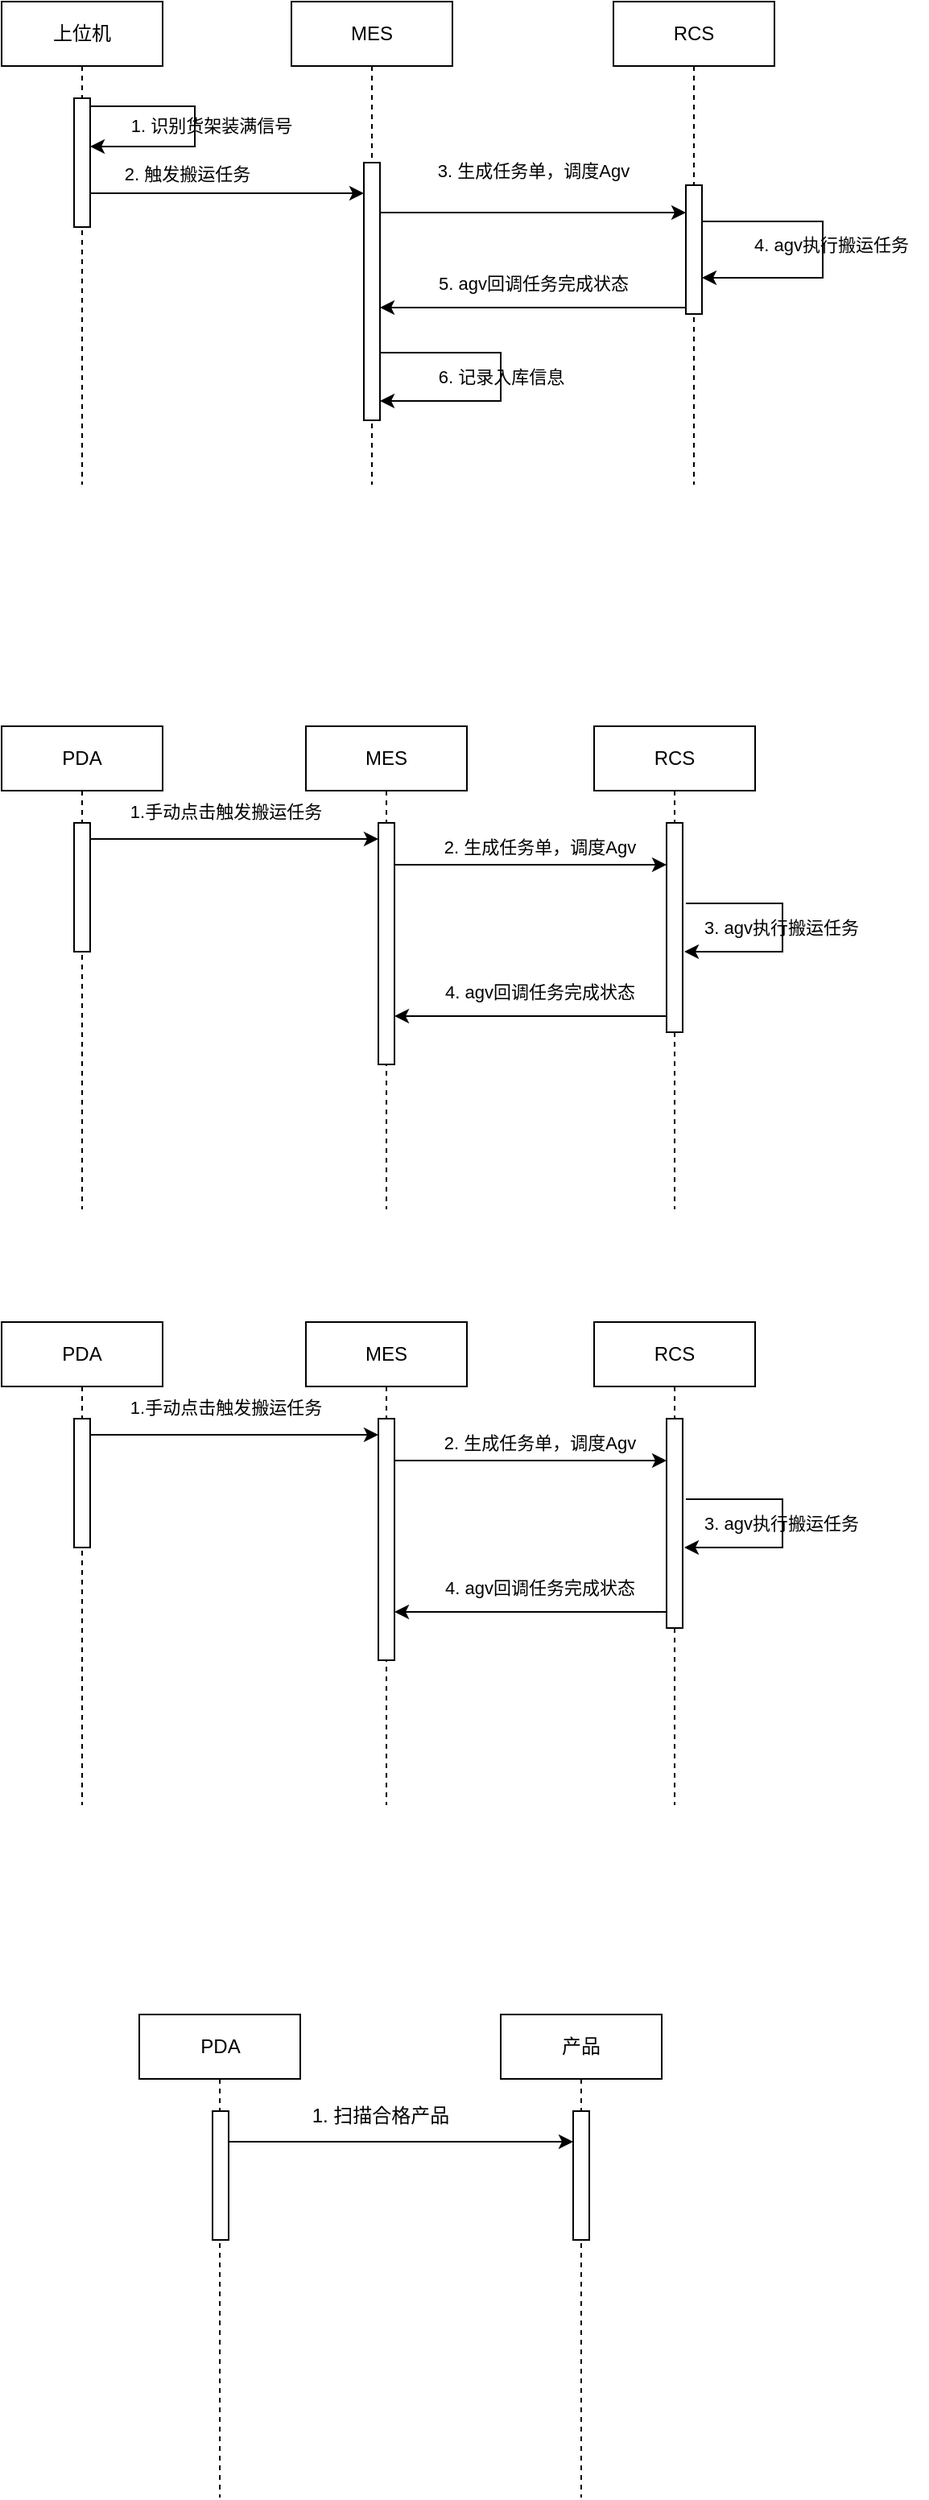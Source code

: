 <mxfile version="24.8.2">
  <diagram name="第 1 页" id="KBllRR8JV2qq2Y_q4-QD">
    <mxGraphModel dx="1195" dy="628" grid="1" gridSize="10" guides="1" tooltips="1" connect="1" arrows="1" fold="1" page="1" pageScale="1" pageWidth="827" pageHeight="1169" math="0" shadow="0">
      <root>
        <mxCell id="0" />
        <mxCell id="1" parent="0" />
        <mxCell id="6QF6XNmBkioUWHS-vhsG-93" value="上位机" style="shape=umlLifeline;perimeter=lifelinePerimeter;whiteSpace=wrap;html=1;container=1;dropTarget=0;collapsible=0;recursiveResize=0;outlineConnect=0;portConstraint=eastwest;newEdgeStyle={&quot;curved&quot;:0,&quot;rounded&quot;:0};" vertex="1" parent="1">
          <mxGeometry x="70" y="120" width="100" height="300" as="geometry" />
        </mxCell>
        <mxCell id="6QF6XNmBkioUWHS-vhsG-96" value="" style="html=1;points=[[0,0,0,0,5],[0,1,0,0,-5],[1,0,0,0,5],[1,1,0,0,-5]];perimeter=orthogonalPerimeter;outlineConnect=0;targetShapes=umlLifeline;portConstraint=eastwest;newEdgeStyle={&quot;curved&quot;:0,&quot;rounded&quot;:0};" vertex="1" parent="6QF6XNmBkioUWHS-vhsG-93">
          <mxGeometry x="45" y="60" width="10" height="80" as="geometry" />
        </mxCell>
        <mxCell id="6QF6XNmBkioUWHS-vhsG-98" style="edgeStyle=orthogonalEdgeStyle;rounded=0;orthogonalLoop=1;jettySize=auto;html=1;curved=0;exitX=1;exitY=0;exitDx=0;exitDy=5;exitPerimeter=0;" edge="1" parent="6QF6XNmBkioUWHS-vhsG-93" source="6QF6XNmBkioUWHS-vhsG-96" target="6QF6XNmBkioUWHS-vhsG-96">
          <mxGeometry relative="1" as="geometry">
            <Array as="points">
              <mxPoint x="120" y="65" />
              <mxPoint x="120" y="90" />
            </Array>
          </mxGeometry>
        </mxCell>
        <mxCell id="6QF6XNmBkioUWHS-vhsG-94" value="MES" style="shape=umlLifeline;perimeter=lifelinePerimeter;whiteSpace=wrap;html=1;container=1;dropTarget=0;collapsible=0;recursiveResize=0;outlineConnect=0;portConstraint=eastwest;newEdgeStyle={&quot;curved&quot;:0,&quot;rounded&quot;:0};" vertex="1" parent="1">
          <mxGeometry x="250" y="120" width="100" height="300" as="geometry" />
        </mxCell>
        <mxCell id="6QF6XNmBkioUWHS-vhsG-97" value="" style="html=1;points=[[0,0,0,0,5],[0,1,0,0,-5],[1,0,0,0,5],[1,1,0,0,-5]];perimeter=orthogonalPerimeter;outlineConnect=0;targetShapes=umlLifeline;portConstraint=eastwest;newEdgeStyle={&quot;curved&quot;:0,&quot;rounded&quot;:0};" vertex="1" parent="6QF6XNmBkioUWHS-vhsG-94">
          <mxGeometry x="45" y="100" width="10" height="160" as="geometry" />
        </mxCell>
        <mxCell id="6QF6XNmBkioUWHS-vhsG-126" style="edgeStyle=orthogonalEdgeStyle;rounded=0;orthogonalLoop=1;jettySize=auto;html=1;curved=0;" edge="1" parent="6QF6XNmBkioUWHS-vhsG-94" source="6QF6XNmBkioUWHS-vhsG-97" target="6QF6XNmBkioUWHS-vhsG-94">
          <mxGeometry relative="1" as="geometry">
            <mxPoint x="80" y="200" as="sourcePoint" />
            <mxPoint x="80" y="275" as="targetPoint" />
            <Array as="points">
              <mxPoint x="70" y="220" />
            </Array>
          </mxGeometry>
        </mxCell>
        <mxCell id="6QF6XNmBkioUWHS-vhsG-95" value="RCS" style="shape=umlLifeline;perimeter=lifelinePerimeter;whiteSpace=wrap;html=1;container=1;dropTarget=0;collapsible=0;recursiveResize=0;outlineConnect=0;portConstraint=eastwest;newEdgeStyle={&quot;curved&quot;:0,&quot;rounded&quot;:0};" vertex="1" parent="1">
          <mxGeometry x="450" y="120" width="100" height="300" as="geometry" />
        </mxCell>
        <mxCell id="6QF6XNmBkioUWHS-vhsG-104" value="" style="html=1;points=[[0,0,0,0,5],[0,1,0,0,-5],[1,0,0,0,5],[1,1,0,0,-5]];perimeter=orthogonalPerimeter;outlineConnect=0;targetShapes=umlLifeline;portConstraint=eastwest;newEdgeStyle={&quot;curved&quot;:0,&quot;rounded&quot;:0};" vertex="1" parent="6QF6XNmBkioUWHS-vhsG-95">
          <mxGeometry x="45" y="114" width="10" height="80" as="geometry" />
        </mxCell>
        <mxCell id="6QF6XNmBkioUWHS-vhsG-109" style="edgeStyle=orthogonalEdgeStyle;rounded=0;orthogonalLoop=1;jettySize=auto;html=1;curved=0;exitX=1;exitY=0;exitDx=0;exitDy=5;exitPerimeter=0;" edge="1" parent="6QF6XNmBkioUWHS-vhsG-95">
          <mxGeometry relative="1" as="geometry">
            <mxPoint x="55" y="136.5" as="sourcePoint" />
            <mxPoint x="55" y="171.5" as="targetPoint" />
            <Array as="points">
              <mxPoint x="130" y="136.5" />
              <mxPoint x="130" y="171.5" />
            </Array>
          </mxGeometry>
        </mxCell>
        <mxCell id="6QF6XNmBkioUWHS-vhsG-102" value="&lt;span style=&quot;font-size: 11px;&quot;&gt;1. 识别货架装满信号&lt;/span&gt;" style="text;html=1;align=center;verticalAlign=middle;resizable=0;points=[];autosize=1;strokeColor=none;fillColor=none;fontSize=11;" vertex="1" parent="1">
          <mxGeometry x="140" y="182" width="120" height="30" as="geometry" />
        </mxCell>
        <mxCell id="6QF6XNmBkioUWHS-vhsG-105" style="edgeStyle=orthogonalEdgeStyle;rounded=0;orthogonalLoop=1;jettySize=auto;html=1;curved=0;exitX=1;exitY=0;exitDx=0;exitDy=5;exitPerimeter=0;" edge="1" parent="1" target="6QF6XNmBkioUWHS-vhsG-104">
          <mxGeometry relative="1" as="geometry">
            <mxPoint x="305" y="250" as="sourcePoint" />
            <mxPoint x="480" y="250" as="targetPoint" />
            <Array as="points">
              <mxPoint x="305" y="251" />
            </Array>
          </mxGeometry>
        </mxCell>
        <mxCell id="6QF6XNmBkioUWHS-vhsG-106" value="&lt;font style=&quot;font-size: 11px;&quot;&gt;3. 生成任务单，调度Agv&lt;/font&gt;" style="text;html=1;align=center;verticalAlign=middle;resizable=0;points=[];autosize=1;strokeColor=none;fillColor=none;fontSize=11;" vertex="1" parent="1">
          <mxGeometry x="330" y="210" width="140" height="30" as="geometry" />
        </mxCell>
        <mxCell id="6QF6XNmBkioUWHS-vhsG-108" style="edgeStyle=orthogonalEdgeStyle;rounded=0;orthogonalLoop=1;jettySize=auto;html=1;curved=0;exitX=0;exitY=1;exitDx=0;exitDy=-5;exitPerimeter=0;" edge="1" parent="1" source="6QF6XNmBkioUWHS-vhsG-104" target="6QF6XNmBkioUWHS-vhsG-97">
          <mxGeometry relative="1" as="geometry">
            <Array as="points">
              <mxPoint x="350" y="310" />
              <mxPoint x="350" y="310" />
            </Array>
          </mxGeometry>
        </mxCell>
        <mxCell id="6QF6XNmBkioUWHS-vhsG-110" value="4. agv执行搬运任务" style="text;html=1;align=center;verticalAlign=middle;resizable=0;points=[];autosize=1;strokeColor=none;fillColor=none;fontSize=11;" vertex="1" parent="1">
          <mxGeometry x="525" y="256" width="120" height="30" as="geometry" />
        </mxCell>
        <mxCell id="6QF6XNmBkioUWHS-vhsG-112" value="&lt;span style=&quot;font-size: 11px;&quot;&gt;5. agv回调任务完成状态&lt;/span&gt;" style="text;html=1;align=center;verticalAlign=middle;resizable=0;points=[];autosize=1;strokeColor=none;fillColor=none;fontSize=11;" vertex="1" parent="1">
          <mxGeometry x="330" y="280" width="140" height="30" as="geometry" />
        </mxCell>
        <mxCell id="6QF6XNmBkioUWHS-vhsG-128" style="edgeStyle=orthogonalEdgeStyle;rounded=0;orthogonalLoop=1;jettySize=auto;html=1;curved=0;exitX=1;exitY=0;exitDx=0;exitDy=5;exitPerimeter=0;" edge="1" parent="1">
          <mxGeometry relative="1" as="geometry">
            <mxPoint x="305" y="338" as="sourcePoint" />
            <mxPoint x="305" y="368" as="targetPoint" />
            <Array as="points">
              <mxPoint x="380" y="338" />
              <mxPoint x="380" y="368" />
            </Array>
          </mxGeometry>
        </mxCell>
        <mxCell id="6QF6XNmBkioUWHS-vhsG-129" value="6. 记录入库信息" style="text;html=1;align=center;verticalAlign=middle;resizable=0;points=[];autosize=1;strokeColor=none;fillColor=none;fontSize=11;" vertex="1" parent="1">
          <mxGeometry x="330" y="338" width="100" height="30" as="geometry" />
        </mxCell>
        <mxCell id="6QF6XNmBkioUWHS-vhsG-134" value="PDA" style="shape=umlLifeline;perimeter=lifelinePerimeter;whiteSpace=wrap;html=1;container=1;dropTarget=0;collapsible=0;recursiveResize=0;outlineConnect=0;portConstraint=eastwest;newEdgeStyle={&quot;curved&quot;:0,&quot;rounded&quot;:0};" vertex="1" parent="1">
          <mxGeometry x="70" y="570" width="100" height="300" as="geometry" />
        </mxCell>
        <mxCell id="6QF6XNmBkioUWHS-vhsG-141" value="" style="html=1;points=[[0,0,0,0,5],[0,1,0,0,-5],[1,0,0,0,5],[1,1,0,0,-5]];perimeter=orthogonalPerimeter;outlineConnect=0;targetShapes=umlLifeline;portConstraint=eastwest;newEdgeStyle={&quot;curved&quot;:0,&quot;rounded&quot;:0};" vertex="1" parent="6QF6XNmBkioUWHS-vhsG-134">
          <mxGeometry x="45" y="60" width="10" height="80" as="geometry" />
        </mxCell>
        <mxCell id="6QF6XNmBkioUWHS-vhsG-135" value="RCS" style="shape=umlLifeline;perimeter=lifelinePerimeter;whiteSpace=wrap;html=1;container=1;dropTarget=0;collapsible=0;recursiveResize=0;outlineConnect=0;portConstraint=eastwest;newEdgeStyle={&quot;curved&quot;:0,&quot;rounded&quot;:0};" vertex="1" parent="1">
          <mxGeometry x="438" y="570" width="100" height="300" as="geometry" />
        </mxCell>
        <mxCell id="6QF6XNmBkioUWHS-vhsG-145" value="" style="html=1;points=[[0,0,0,0,5],[0,1,0,0,-5],[1,0,0,0,5],[1,1,0,0,-5]];perimeter=orthogonalPerimeter;outlineConnect=0;targetShapes=umlLifeline;portConstraint=eastwest;newEdgeStyle={&quot;curved&quot;:0,&quot;rounded&quot;:0};" vertex="1" parent="6QF6XNmBkioUWHS-vhsG-135">
          <mxGeometry x="45" y="60" width="10" height="130" as="geometry" />
        </mxCell>
        <mxCell id="6QF6XNmBkioUWHS-vhsG-136" value="MES" style="shape=umlLifeline;perimeter=lifelinePerimeter;whiteSpace=wrap;html=1;container=1;dropTarget=0;collapsible=0;recursiveResize=0;outlineConnect=0;portConstraint=eastwest;newEdgeStyle={&quot;curved&quot;:0,&quot;rounded&quot;:0};" vertex="1" parent="1">
          <mxGeometry x="259" y="570" width="100" height="300" as="geometry" />
        </mxCell>
        <mxCell id="6QF6XNmBkioUWHS-vhsG-147" value="" style="html=1;points=[[0,0,0,0,5],[0,1,0,0,-5],[1,0,0,0,5],[1,1,0,0,-5]];perimeter=orthogonalPerimeter;outlineConnect=0;targetShapes=umlLifeline;portConstraint=eastwest;newEdgeStyle={&quot;curved&quot;:0,&quot;rounded&quot;:0};" vertex="1" parent="6QF6XNmBkioUWHS-vhsG-136">
          <mxGeometry x="45" y="60" width="10" height="150" as="geometry" />
        </mxCell>
        <mxCell id="6QF6XNmBkioUWHS-vhsG-137" value="2. 触发搬运任务" style="text;html=1;align=center;verticalAlign=middle;resizable=0;points=[];autosize=1;strokeColor=none;fillColor=none;fontSize=11;" vertex="1" parent="1">
          <mxGeometry x="135" y="212" width="100" height="30" as="geometry" />
        </mxCell>
        <mxCell id="6QF6XNmBkioUWHS-vhsG-140" style="edgeStyle=orthogonalEdgeStyle;rounded=0;orthogonalLoop=1;jettySize=auto;html=1;curved=0;exitX=1;exitY=1;exitDx=0;exitDy=-5;exitPerimeter=0;" edge="1" parent="1">
          <mxGeometry relative="1" as="geometry">
            <mxPoint x="125" y="239" as="sourcePoint" />
            <mxPoint x="295" y="239" as="targetPoint" />
            <Array as="points">
              <mxPoint x="260" y="239" />
              <mxPoint x="260" y="239" />
            </Array>
          </mxGeometry>
        </mxCell>
        <mxCell id="6QF6XNmBkioUWHS-vhsG-149" style="edgeStyle=orthogonalEdgeStyle;rounded=0;orthogonalLoop=1;jettySize=auto;html=1;curved=0;exitX=1;exitY=0;exitDx=0;exitDy=5;exitPerimeter=0;entryX=0;entryY=0;entryDx=0;entryDy=5;entryPerimeter=0;" edge="1" parent="1">
          <mxGeometry relative="1" as="geometry">
            <mxPoint x="125" y="640" as="sourcePoint" />
            <mxPoint x="304" y="640" as="targetPoint" />
          </mxGeometry>
        </mxCell>
        <mxCell id="6QF6XNmBkioUWHS-vhsG-151" style="edgeStyle=orthogonalEdgeStyle;rounded=0;orthogonalLoop=1;jettySize=auto;html=1;curved=0;exitX=1;exitY=0;exitDx=0;exitDy=5;exitPerimeter=0;entryX=0;entryY=0;entryDx=0;entryDy=5;entryPerimeter=0;" edge="1" parent="1">
          <mxGeometry relative="1" as="geometry">
            <mxPoint x="314" y="656" as="sourcePoint" />
            <mxPoint x="483" y="656" as="targetPoint" />
          </mxGeometry>
        </mxCell>
        <mxCell id="6QF6XNmBkioUWHS-vhsG-152" value="1.手动点击触发搬运任务" style="text;html=1;align=center;verticalAlign=middle;resizable=0;points=[];autosize=1;strokeColor=none;fillColor=none;fontSize=11;" vertex="1" parent="1">
          <mxGeometry x="139" y="608" width="140" height="30" as="geometry" />
        </mxCell>
        <mxCell id="6QF6XNmBkioUWHS-vhsG-154" value="&lt;span style=&quot;color: rgba(0, 0, 0, 0); font-family: monospace; font-size: 0px; text-align: start;&quot;&gt;%3CmxGraphModel%3E%3Croot%3E%3CmxCell%20id%3D%220%22%2F%3E%3CmxCell%20id%3D%221%22%20parent%3D%220%22%2F%3E%3CmxCell%20id%3D%222%22%20value%3D%22%26lt%3Bfont%20style%3D%26quot%3Bfont-size%3A%2011px%3B%26quot%3B%26gt%3B3.%20%E7%94%9F%E6%88%90%E4%BB%BB%E5%8A%A1%E5%8D%95%EF%BC%8C%E8%B0%83%E5%BA%A6Agv%26lt%3B%2Ffont%26gt%3B%22%20style%3D%22text%3Bhtml%3D1%3Balign%3Dcenter%3BverticalAlign%3Dmiddle%3Bresizable%3D0%3Bpoints%3D%5B%5D%3Bautosize%3D1%3BstrokeColor%3Dnone%3BfillColor%3Dnone%3BfontSize%3D11%3B%22%20vertex%3D%221%22%20parent%3D%221%22%3E%3CmxGeometry%20x%3D%22330%22%20y%3D%22210%22%20width%3D%22140%22%20height%3D%2230%22%20as%3D%22geometry%22%2F%3E%3C%2FmxCell%3E%3C%2Froot%3E%3C%2FmxGraphModel%3E&lt;/span&gt;" style="text;html=1;align=center;verticalAlign=middle;resizable=0;points=[];autosize=1;strokeColor=none;fillColor=none;" vertex="1" parent="1">
          <mxGeometry x="374" y="618" width="20" height="30" as="geometry" />
        </mxCell>
        <mxCell id="6QF6XNmBkioUWHS-vhsG-156" value="&lt;font style=&quot;font-size: 11px;&quot;&gt;2. 生成任务单，调度Agv&lt;/font&gt;" style="text;html=1;align=center;verticalAlign=middle;resizable=0;points=[];autosize=1;strokeColor=none;fillColor=none;fontSize=11;" vertex="1" parent="1">
          <mxGeometry x="334" y="630" width="140" height="30" as="geometry" />
        </mxCell>
        <mxCell id="6QF6XNmBkioUWHS-vhsG-157" style="edgeStyle=orthogonalEdgeStyle;rounded=0;orthogonalLoop=1;jettySize=auto;html=1;curved=0;exitX=1;exitY=0;exitDx=0;exitDy=5;exitPerimeter=0;" edge="1" parent="1">
          <mxGeometry relative="1" as="geometry">
            <mxPoint x="495" y="680" as="sourcePoint" />
            <mxPoint x="494" y="710" as="targetPoint" />
            <Array as="points">
              <mxPoint x="555" y="680" />
              <mxPoint x="555" y="710" />
            </Array>
          </mxGeometry>
        </mxCell>
        <mxCell id="6QF6XNmBkioUWHS-vhsG-159" value="3. agv执行搬运任务" style="text;html=1;align=center;verticalAlign=middle;resizable=0;points=[];autosize=1;strokeColor=none;fillColor=none;fontSize=11;" vertex="1" parent="1">
          <mxGeometry x="494" y="680" width="120" height="30" as="geometry" />
        </mxCell>
        <mxCell id="6QF6XNmBkioUWHS-vhsG-160" style="edgeStyle=orthogonalEdgeStyle;rounded=0;orthogonalLoop=1;jettySize=auto;html=1;curved=0;exitX=0;exitY=1;exitDx=0;exitDy=-5;exitPerimeter=0;" edge="1" parent="1">
          <mxGeometry relative="1" as="geometry">
            <mxPoint x="483" y="750" as="sourcePoint" />
            <mxPoint x="314" y="750" as="targetPoint" />
            <Array as="points">
              <mxPoint x="354" y="750" />
              <mxPoint x="354" y="750" />
            </Array>
          </mxGeometry>
        </mxCell>
        <mxCell id="6QF6XNmBkioUWHS-vhsG-162" value="&lt;span style=&quot;font-size: 11px;&quot;&gt;4. agv回调任务完成状态&lt;/span&gt;" style="text;html=1;align=center;verticalAlign=middle;resizable=0;points=[];autosize=1;strokeColor=none;fillColor=none;fontSize=11;" vertex="1" parent="1">
          <mxGeometry x="334" y="720" width="140" height="30" as="geometry" />
        </mxCell>
        <mxCell id="6QF6XNmBkioUWHS-vhsG-163" value="PDA" style="shape=umlLifeline;perimeter=lifelinePerimeter;whiteSpace=wrap;html=1;container=1;dropTarget=0;collapsible=0;recursiveResize=0;outlineConnect=0;portConstraint=eastwest;newEdgeStyle={&quot;curved&quot;:0,&quot;rounded&quot;:0};" vertex="1" parent="1">
          <mxGeometry x="70" y="940" width="100" height="300" as="geometry" />
        </mxCell>
        <mxCell id="6QF6XNmBkioUWHS-vhsG-164" value="" style="html=1;points=[[0,0,0,0,5],[0,1,0,0,-5],[1,0,0,0,5],[1,1,0,0,-5]];perimeter=orthogonalPerimeter;outlineConnect=0;targetShapes=umlLifeline;portConstraint=eastwest;newEdgeStyle={&quot;curved&quot;:0,&quot;rounded&quot;:0};" vertex="1" parent="6QF6XNmBkioUWHS-vhsG-163">
          <mxGeometry x="45" y="60" width="10" height="80" as="geometry" />
        </mxCell>
        <mxCell id="6QF6XNmBkioUWHS-vhsG-165" value="RCS" style="shape=umlLifeline;perimeter=lifelinePerimeter;whiteSpace=wrap;html=1;container=1;dropTarget=0;collapsible=0;recursiveResize=0;outlineConnect=0;portConstraint=eastwest;newEdgeStyle={&quot;curved&quot;:0,&quot;rounded&quot;:0};" vertex="1" parent="1">
          <mxGeometry x="438" y="940" width="100" height="300" as="geometry" />
        </mxCell>
        <mxCell id="6QF6XNmBkioUWHS-vhsG-166" value="" style="html=1;points=[[0,0,0,0,5],[0,1,0,0,-5],[1,0,0,0,5],[1,1,0,0,-5]];perimeter=orthogonalPerimeter;outlineConnect=0;targetShapes=umlLifeline;portConstraint=eastwest;newEdgeStyle={&quot;curved&quot;:0,&quot;rounded&quot;:0};" vertex="1" parent="6QF6XNmBkioUWHS-vhsG-165">
          <mxGeometry x="45" y="60" width="10" height="130" as="geometry" />
        </mxCell>
        <mxCell id="6QF6XNmBkioUWHS-vhsG-167" value="MES" style="shape=umlLifeline;perimeter=lifelinePerimeter;whiteSpace=wrap;html=1;container=1;dropTarget=0;collapsible=0;recursiveResize=0;outlineConnect=0;portConstraint=eastwest;newEdgeStyle={&quot;curved&quot;:0,&quot;rounded&quot;:0};" vertex="1" parent="1">
          <mxGeometry x="259" y="940" width="100" height="300" as="geometry" />
        </mxCell>
        <mxCell id="6QF6XNmBkioUWHS-vhsG-168" value="" style="html=1;points=[[0,0,0,0,5],[0,1,0,0,-5],[1,0,0,0,5],[1,1,0,0,-5]];perimeter=orthogonalPerimeter;outlineConnect=0;targetShapes=umlLifeline;portConstraint=eastwest;newEdgeStyle={&quot;curved&quot;:0,&quot;rounded&quot;:0};" vertex="1" parent="6QF6XNmBkioUWHS-vhsG-167">
          <mxGeometry x="45" y="60" width="10" height="150" as="geometry" />
        </mxCell>
        <mxCell id="6QF6XNmBkioUWHS-vhsG-169" style="edgeStyle=orthogonalEdgeStyle;rounded=0;orthogonalLoop=1;jettySize=auto;html=1;curved=0;exitX=1;exitY=0;exitDx=0;exitDy=5;exitPerimeter=0;entryX=0;entryY=0;entryDx=0;entryDy=5;entryPerimeter=0;" edge="1" parent="1">
          <mxGeometry relative="1" as="geometry">
            <mxPoint x="125" y="1010" as="sourcePoint" />
            <mxPoint x="304" y="1010" as="targetPoint" />
          </mxGeometry>
        </mxCell>
        <mxCell id="6QF6XNmBkioUWHS-vhsG-170" style="edgeStyle=orthogonalEdgeStyle;rounded=0;orthogonalLoop=1;jettySize=auto;html=1;curved=0;exitX=1;exitY=0;exitDx=0;exitDy=5;exitPerimeter=0;entryX=0;entryY=0;entryDx=0;entryDy=5;entryPerimeter=0;" edge="1" parent="1">
          <mxGeometry relative="1" as="geometry">
            <mxPoint x="314" y="1026" as="sourcePoint" />
            <mxPoint x="483" y="1026" as="targetPoint" />
          </mxGeometry>
        </mxCell>
        <mxCell id="6QF6XNmBkioUWHS-vhsG-171" value="1.手动点击触发搬运任务" style="text;html=1;align=center;verticalAlign=middle;resizable=0;points=[];autosize=1;strokeColor=none;fillColor=none;fontSize=11;" vertex="1" parent="1">
          <mxGeometry x="139" y="978" width="140" height="30" as="geometry" />
        </mxCell>
        <mxCell id="6QF6XNmBkioUWHS-vhsG-172" value="&lt;span style=&quot;color: rgba(0, 0, 0, 0); font-family: monospace; font-size: 0px; text-align: start;&quot;&gt;%3CmxGraphModel%3E%3Croot%3E%3CmxCell%20id%3D%220%22%2F%3E%3CmxCell%20id%3D%221%22%20parent%3D%220%22%2F%3E%3CmxCell%20id%3D%222%22%20value%3D%22%26lt%3Bfont%20style%3D%26quot%3Bfont-size%3A%2011px%3B%26quot%3B%26gt%3B3.%20%E7%94%9F%E6%88%90%E4%BB%BB%E5%8A%A1%E5%8D%95%EF%BC%8C%E8%B0%83%E5%BA%A6Agv%26lt%3B%2Ffont%26gt%3B%22%20style%3D%22text%3Bhtml%3D1%3Balign%3Dcenter%3BverticalAlign%3Dmiddle%3Bresizable%3D0%3Bpoints%3D%5B%5D%3Bautosize%3D1%3BstrokeColor%3Dnone%3BfillColor%3Dnone%3BfontSize%3D11%3B%22%20vertex%3D%221%22%20parent%3D%221%22%3E%3CmxGeometry%20x%3D%22330%22%20y%3D%22210%22%20width%3D%22140%22%20height%3D%2230%22%20as%3D%22geometry%22%2F%3E%3C%2FmxCell%3E%3C%2Froot%3E%3C%2FmxGraphModel%3E&lt;/span&gt;" style="text;html=1;align=center;verticalAlign=middle;resizable=0;points=[];autosize=1;strokeColor=none;fillColor=none;" vertex="1" parent="1">
          <mxGeometry x="374" y="988" width="20" height="30" as="geometry" />
        </mxCell>
        <mxCell id="6QF6XNmBkioUWHS-vhsG-173" value="&lt;font style=&quot;font-size: 11px;&quot;&gt;2. 生成任务单，调度Agv&lt;/font&gt;" style="text;html=1;align=center;verticalAlign=middle;resizable=0;points=[];autosize=1;strokeColor=none;fillColor=none;fontSize=11;" vertex="1" parent="1">
          <mxGeometry x="334" y="1000" width="140" height="30" as="geometry" />
        </mxCell>
        <mxCell id="6QF6XNmBkioUWHS-vhsG-174" style="edgeStyle=orthogonalEdgeStyle;rounded=0;orthogonalLoop=1;jettySize=auto;html=1;curved=0;exitX=1;exitY=0;exitDx=0;exitDy=5;exitPerimeter=0;" edge="1" parent="1">
          <mxGeometry relative="1" as="geometry">
            <mxPoint x="495" y="1050" as="sourcePoint" />
            <mxPoint x="494" y="1080" as="targetPoint" />
            <Array as="points">
              <mxPoint x="555" y="1050" />
              <mxPoint x="555" y="1080" />
            </Array>
          </mxGeometry>
        </mxCell>
        <mxCell id="6QF6XNmBkioUWHS-vhsG-175" value="3. agv执行搬运任务" style="text;html=1;align=center;verticalAlign=middle;resizable=0;points=[];autosize=1;strokeColor=none;fillColor=none;fontSize=11;" vertex="1" parent="1">
          <mxGeometry x="494" y="1050" width="120" height="30" as="geometry" />
        </mxCell>
        <mxCell id="6QF6XNmBkioUWHS-vhsG-176" style="edgeStyle=orthogonalEdgeStyle;rounded=0;orthogonalLoop=1;jettySize=auto;html=1;curved=0;exitX=0;exitY=1;exitDx=0;exitDy=-5;exitPerimeter=0;" edge="1" parent="1">
          <mxGeometry relative="1" as="geometry">
            <mxPoint x="483" y="1120" as="sourcePoint" />
            <mxPoint x="314" y="1120" as="targetPoint" />
            <Array as="points">
              <mxPoint x="354" y="1120" />
              <mxPoint x="354" y="1120" />
            </Array>
          </mxGeometry>
        </mxCell>
        <mxCell id="6QF6XNmBkioUWHS-vhsG-177" value="&lt;span style=&quot;font-size: 11px;&quot;&gt;4. agv回调任务完成状态&lt;/span&gt;" style="text;html=1;align=center;verticalAlign=middle;resizable=0;points=[];autosize=1;strokeColor=none;fillColor=none;fontSize=11;" vertex="1" parent="1">
          <mxGeometry x="334" y="1090" width="140" height="30" as="geometry" />
        </mxCell>
        <mxCell id="6QF6XNmBkioUWHS-vhsG-178" value="PDA" style="shape=umlLifeline;perimeter=lifelinePerimeter;whiteSpace=wrap;html=1;container=1;dropTarget=0;collapsible=0;recursiveResize=0;outlineConnect=0;portConstraint=eastwest;newEdgeStyle={&quot;curved&quot;:0,&quot;rounded&quot;:0};" vertex="1" parent="1">
          <mxGeometry x="155.5" y="1370" width="100" height="300" as="geometry" />
        </mxCell>
        <mxCell id="6QF6XNmBkioUWHS-vhsG-193" value="" style="html=1;points=[[0,0,0,0,5],[0,1,0,0,-5],[1,0,0,0,5],[1,1,0,0,-5]];perimeter=orthogonalPerimeter;outlineConnect=0;targetShapes=umlLifeline;portConstraint=eastwest;newEdgeStyle={&quot;curved&quot;:0,&quot;rounded&quot;:0};" vertex="1" parent="6QF6XNmBkioUWHS-vhsG-178">
          <mxGeometry x="45.5" y="60" width="10" height="80" as="geometry" />
        </mxCell>
        <mxCell id="6QF6XNmBkioUWHS-vhsG-182" value="产品" style="shape=umlLifeline;perimeter=lifelinePerimeter;whiteSpace=wrap;html=1;container=1;dropTarget=0;collapsible=0;recursiveResize=0;outlineConnect=0;portConstraint=eastwest;newEdgeStyle={&quot;curved&quot;:0,&quot;rounded&quot;:0};" vertex="1" parent="1">
          <mxGeometry x="380" y="1370" width="100" height="300" as="geometry" />
        </mxCell>
        <mxCell id="6QF6XNmBkioUWHS-vhsG-194" value="" style="html=1;points=[[0,0,0,0,5],[0,1,0,0,-5],[1,0,0,0,5],[1,1,0,0,-5]];perimeter=orthogonalPerimeter;outlineConnect=0;targetShapes=umlLifeline;portConstraint=eastwest;newEdgeStyle={&quot;curved&quot;:0,&quot;rounded&quot;:0};" vertex="1" parent="6QF6XNmBkioUWHS-vhsG-182">
          <mxGeometry x="45" y="60" width="10" height="80" as="geometry" />
        </mxCell>
        <mxCell id="6QF6XNmBkioUWHS-vhsG-195" style="edgeStyle=orthogonalEdgeStyle;rounded=0;orthogonalLoop=1;jettySize=auto;html=1;curved=0;exitX=1;exitY=0;exitDx=0;exitDy=5;exitPerimeter=0;entryX=0;entryY=0;entryDx=0;entryDy=5;entryPerimeter=0;" edge="1" parent="1">
          <mxGeometry relative="1" as="geometry">
            <mxPoint x="211" y="1449" as="sourcePoint" />
            <mxPoint x="425" y="1449" as="targetPoint" />
          </mxGeometry>
        </mxCell>
        <mxCell id="6QF6XNmBkioUWHS-vhsG-196" value="1. 扫描合格产品" style="text;html=1;align=center;verticalAlign=middle;resizable=0;points=[];autosize=1;strokeColor=none;fillColor=none;" vertex="1" parent="1">
          <mxGeometry x="250" y="1418" width="110" height="30" as="geometry" />
        </mxCell>
      </root>
    </mxGraphModel>
  </diagram>
</mxfile>

